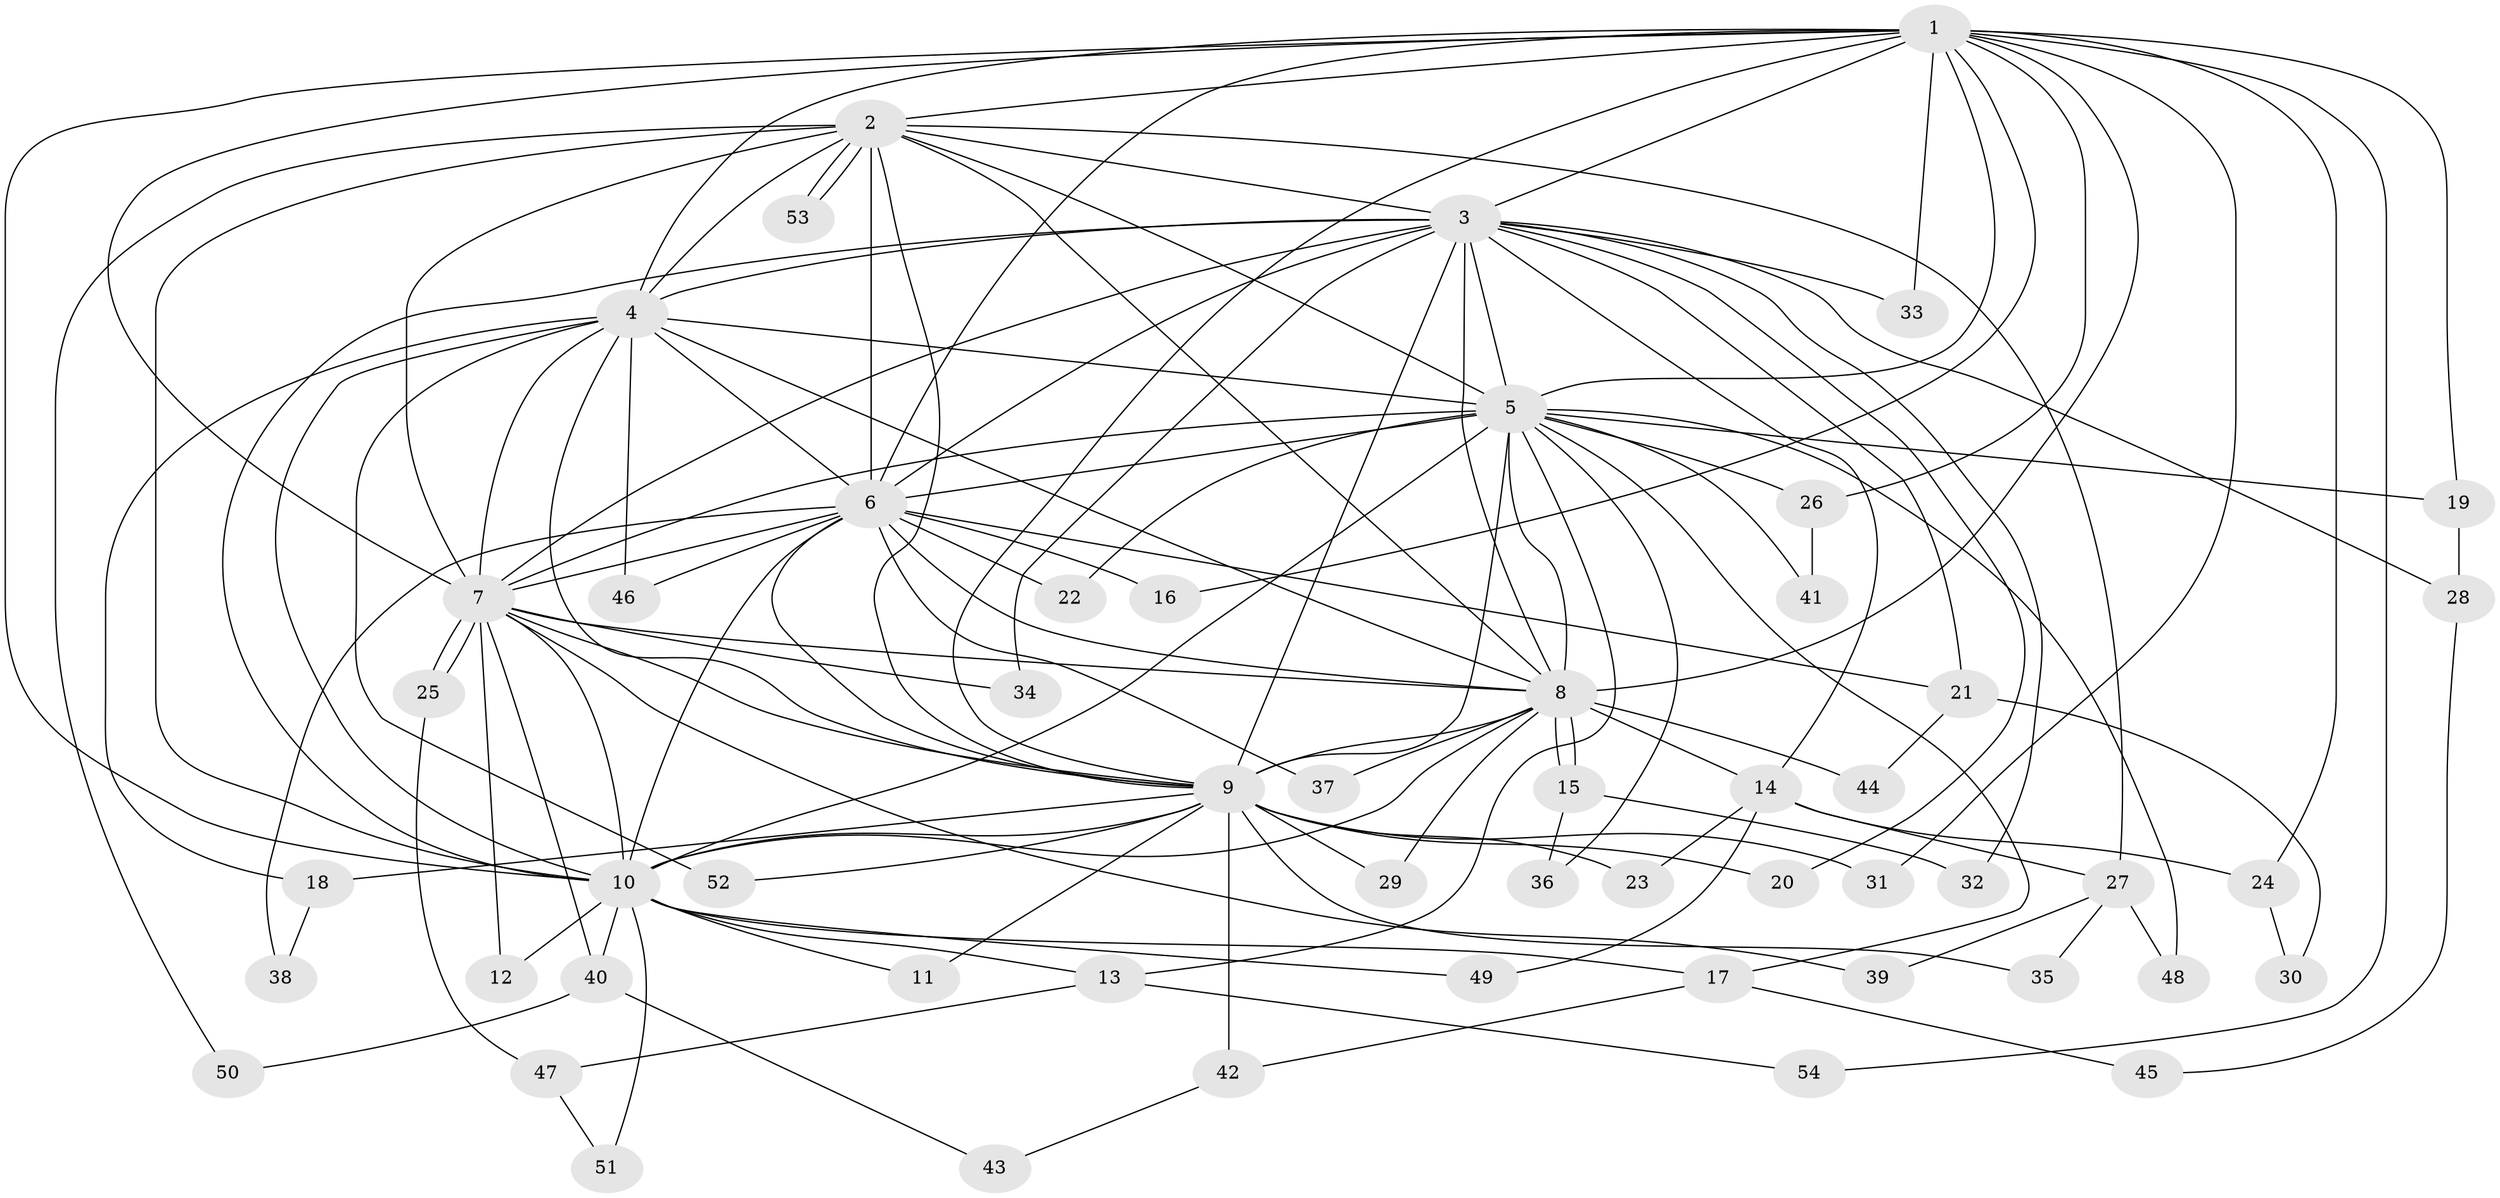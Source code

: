 // coarse degree distribution, {13: 0.07894736842105263, 14: 0.05263157894736842, 18: 0.02631578947368421, 12: 0.02631578947368421, 15: 0.02631578947368421, 2: 0.5263157894736842, 4: 0.13157894736842105, 6: 0.02631578947368421, 3: 0.07894736842105263, 1: 0.02631578947368421}
// Generated by graph-tools (version 1.1) at 2025/23/03/03/25 07:23:44]
// undirected, 54 vertices, 133 edges
graph export_dot {
graph [start="1"]
  node [color=gray90,style=filled];
  1;
  2;
  3;
  4;
  5;
  6;
  7;
  8;
  9;
  10;
  11;
  12;
  13;
  14;
  15;
  16;
  17;
  18;
  19;
  20;
  21;
  22;
  23;
  24;
  25;
  26;
  27;
  28;
  29;
  30;
  31;
  32;
  33;
  34;
  35;
  36;
  37;
  38;
  39;
  40;
  41;
  42;
  43;
  44;
  45;
  46;
  47;
  48;
  49;
  50;
  51;
  52;
  53;
  54;
  1 -- 2;
  1 -- 3;
  1 -- 4;
  1 -- 5;
  1 -- 6;
  1 -- 7;
  1 -- 8;
  1 -- 9;
  1 -- 10;
  1 -- 16;
  1 -- 19;
  1 -- 24;
  1 -- 26;
  1 -- 31;
  1 -- 33;
  1 -- 54;
  2 -- 3;
  2 -- 4;
  2 -- 5;
  2 -- 6;
  2 -- 7;
  2 -- 8;
  2 -- 9;
  2 -- 10;
  2 -- 27;
  2 -- 50;
  2 -- 53;
  2 -- 53;
  3 -- 4;
  3 -- 5;
  3 -- 6;
  3 -- 7;
  3 -- 8;
  3 -- 9;
  3 -- 10;
  3 -- 14;
  3 -- 20;
  3 -- 21;
  3 -- 28;
  3 -- 32;
  3 -- 33;
  3 -- 34;
  4 -- 5;
  4 -- 6;
  4 -- 7;
  4 -- 8;
  4 -- 9;
  4 -- 10;
  4 -- 18;
  4 -- 46;
  4 -- 52;
  5 -- 6;
  5 -- 7;
  5 -- 8;
  5 -- 9;
  5 -- 10;
  5 -- 13;
  5 -- 17;
  5 -- 19;
  5 -- 22;
  5 -- 26;
  5 -- 36;
  5 -- 41;
  5 -- 48;
  6 -- 7;
  6 -- 8;
  6 -- 9;
  6 -- 10;
  6 -- 16;
  6 -- 21;
  6 -- 22;
  6 -- 37;
  6 -- 38;
  6 -- 46;
  7 -- 8;
  7 -- 9;
  7 -- 10;
  7 -- 12;
  7 -- 25;
  7 -- 25;
  7 -- 34;
  7 -- 39;
  7 -- 40;
  8 -- 9;
  8 -- 10;
  8 -- 14;
  8 -- 15;
  8 -- 15;
  8 -- 29;
  8 -- 37;
  8 -- 44;
  9 -- 10;
  9 -- 11;
  9 -- 18;
  9 -- 20;
  9 -- 23;
  9 -- 29;
  9 -- 31;
  9 -- 35;
  9 -- 42;
  9 -- 52;
  10 -- 11;
  10 -- 12;
  10 -- 13;
  10 -- 17;
  10 -- 40;
  10 -- 49;
  10 -- 51;
  13 -- 47;
  13 -- 54;
  14 -- 23;
  14 -- 24;
  14 -- 27;
  14 -- 49;
  15 -- 32;
  15 -- 36;
  17 -- 42;
  17 -- 45;
  18 -- 38;
  19 -- 28;
  21 -- 30;
  21 -- 44;
  24 -- 30;
  25 -- 47;
  26 -- 41;
  27 -- 35;
  27 -- 39;
  27 -- 48;
  28 -- 45;
  40 -- 43;
  40 -- 50;
  42 -- 43;
  47 -- 51;
}
